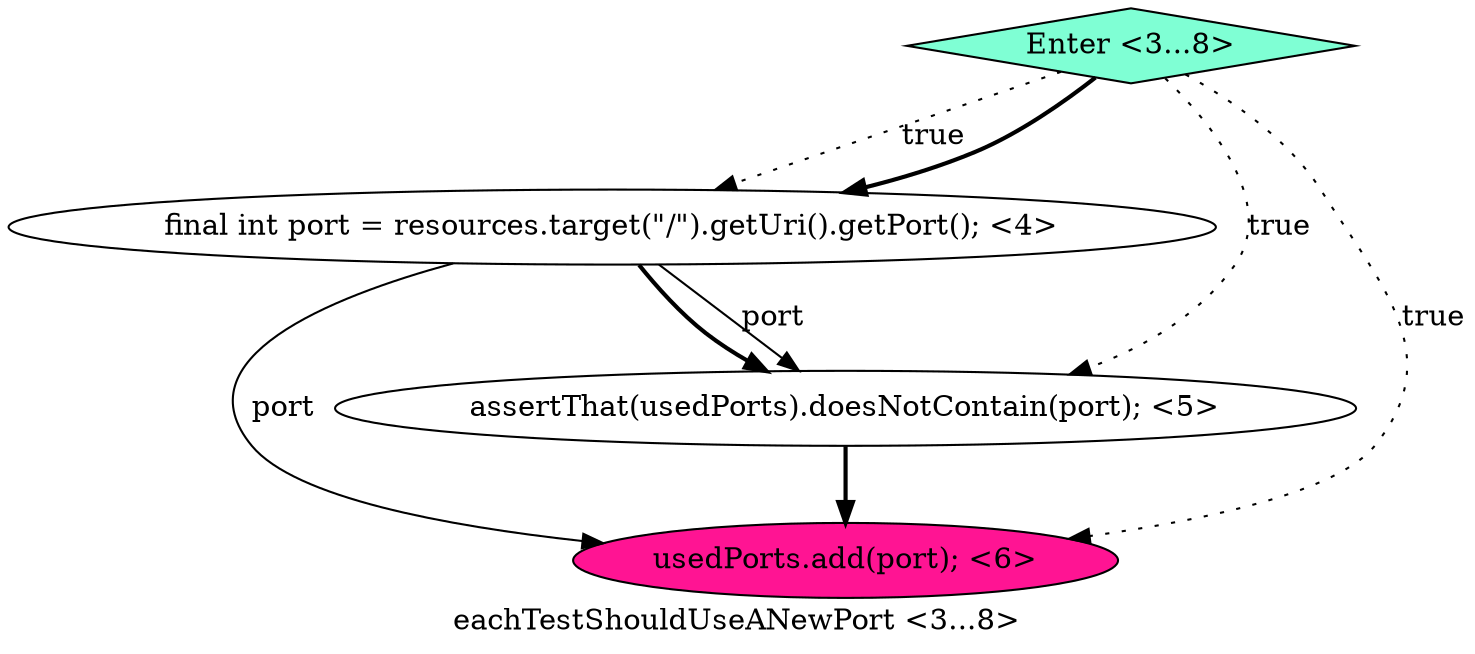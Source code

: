 digraph PDG {
label = "eachTestShouldUseANewPort <3...8>";
0.3 [style = filled, label = "Enter <3...8>", fillcolor = aquamarine, shape = diamond];
0.0 [style = filled, label = "final int port = resources.target(\"/\").getUri().getPort(); <4>", fillcolor = white, shape = ellipse];
0.2 [style = filled, label = "usedPorts.add(port); <6>", fillcolor = deeppink, shape = ellipse];
0.1 [style = filled, label = "assertThat(usedPorts).doesNotContain(port); <5>", fillcolor = white, shape = ellipse];
0.0 -> 0.1 [style = solid, label="port"];
0.0 -> 0.1 [style = bold, label=""];
0.0 -> 0.2 [style = solid, label="port"];
0.1 -> 0.2 [style = bold, label=""];
0.3 -> 0.0 [style = dotted, label="true"];
0.3 -> 0.0 [style = bold, label=""];
0.3 -> 0.1 [style = dotted, label="true"];
0.3 -> 0.2 [style = dotted, label="true"];
}
